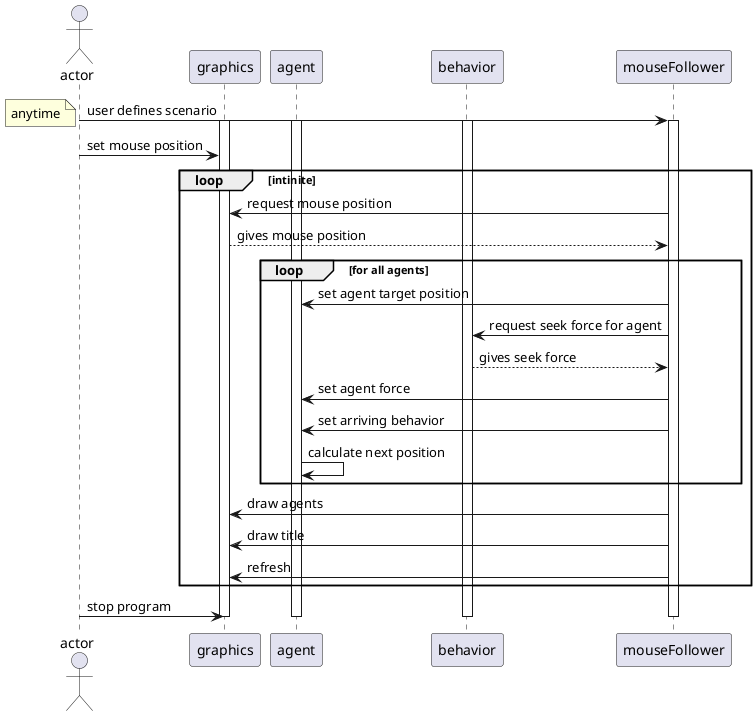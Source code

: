 @startuml
actor actor as user
participant graphics as view
participant agent as agent
participant behavior as steeringBehavior
participant mouseFollower as mF

user -> mF: user defines scenario
activate mF
activate view
activate agent
activate steeringBehavior
note left: anytime
user -> view:  set mouse position
loop intinite    
    mF -> view: request mouse position
    view --> mF: gives mouse position
    loop for all agents
        mF -> agent: set agent target position
        mF -> steeringBehavior: request seek force for agent
        steeringBehavior --> mF: gives seek force
        mF -> agent: set agent force
        mF -> agent: set arriving behavior
        agent -> agent: calculate next position    
    end
    mF -> view: draw agents
    mF -> view: draw title
    mF -> view: refresh
end
user -> view: stop program
deactivate mF
deactivate view
deactivate agent
deactivate steeringBehavior
@enduml